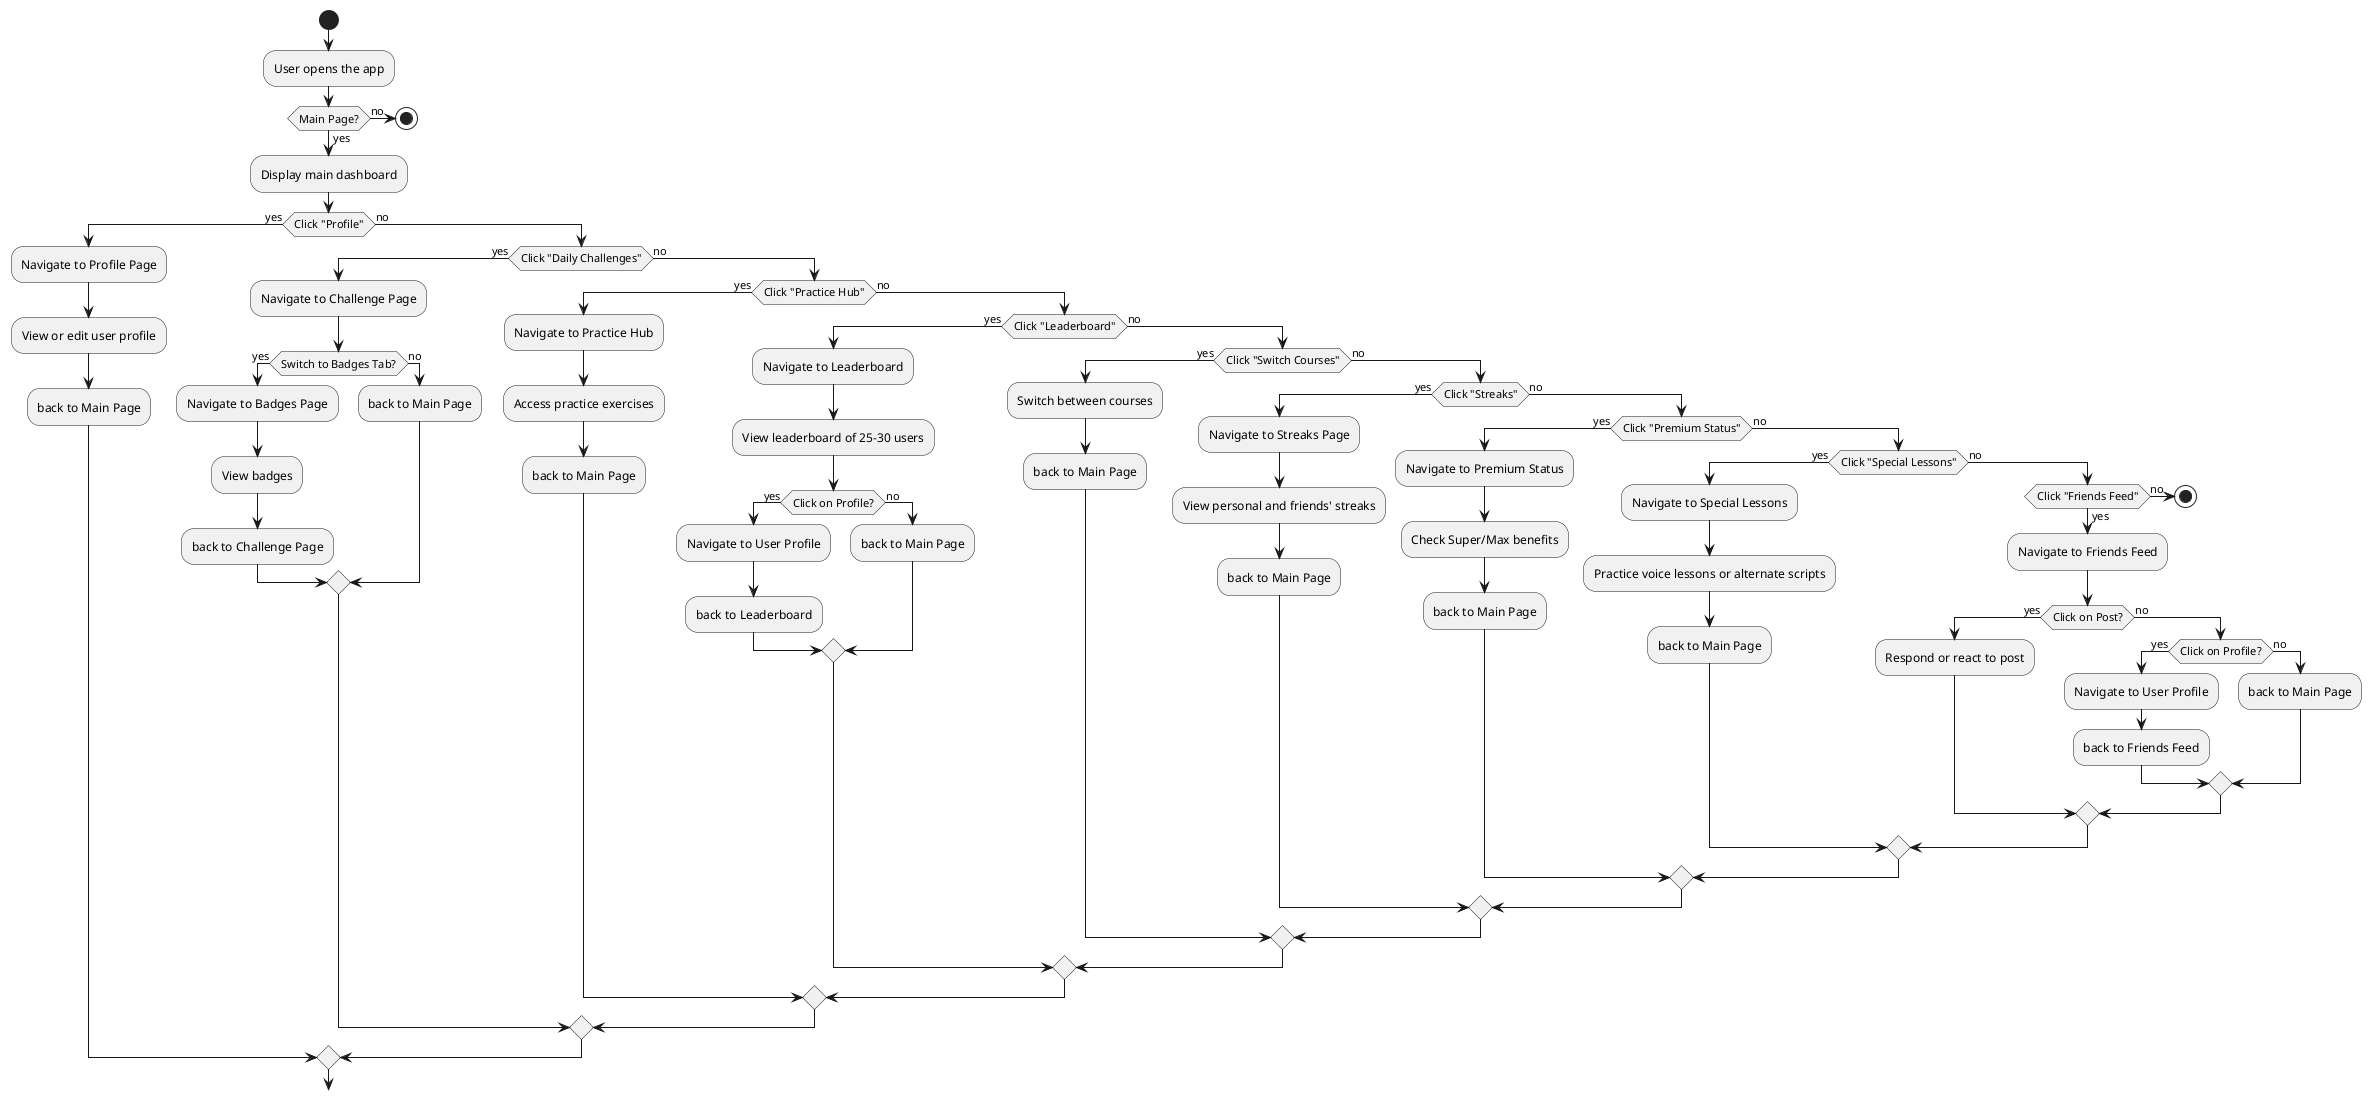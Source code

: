 @startuml

start

:User opens the app;

if (Main Page?) then (yes)
    :Display main dashboard;
    if (Click "Profile") then (yes)
        :Navigate to Profile Page;
        :View or edit user profile;
        :back to Main Page;
    else (no)
        if (Click "Daily Challenges") then (yes)
            :Navigate to Challenge Page;
            if (Switch to Badges Tab?) then (yes)
                :Navigate to Badges Page;
                :View badges;
                :back to Challenge Page;
            else (no)
                :back to Main Page;
            endif
        else (no)
            if (Click "Practice Hub") then (yes)
                :Navigate to Practice Hub;
                :Access practice exercises;
                :back to Main Page;
            else (no)
                if (Click "Leaderboard") then (yes)
                    :Navigate to Leaderboard;
                    :View leaderboard of 25-30 users;
                    if (Click on Profile?) then (yes)
                        :Navigate to User Profile;
                        :back to Leaderboard;
                    else (no)
                        :back to Main Page;
                    endif
                else (no)
                    if (Click "Switch Courses") then (yes)
                        :Switch between courses;
                        :back to Main Page;
                    else (no)
                        if (Click "Streaks") then (yes)
                            :Navigate to Streaks Page;
                            :View personal and friends' streaks;
                            :back to Main Page;
                        else (no)
                            if (Click "Premium Status") then (yes)
                                :Navigate to Premium Status;
                                :Check Super/Max benefits;
                                :back to Main Page;
                            else (no)
                                if (Click "Special Lessons") then (yes)
                                    :Navigate to Special Lessons;
                                    :Practice voice lessons or alternate scripts;
                                    :back to Main Page;
                                else (no)
                                    if (Click "Friends Feed") then (yes)
                                        :Navigate to Friends Feed;
                                        if (Click on Post?) then (yes)
                                            :Respond or react to post;
                                        else (no)
                                            if (Click on Profile?) then (yes)
                                                :Navigate to User Profile;
                                                :back to Friends Feed;
                                            else (no)
                                                :back to Main Page;
                                            endif
                                        endif
                                    else (no)
                                        stop
                                    endif
                                endif
                            endif
                        endif
                    endif
                endif
            endif
        endif
    endif
else (no)
    stop
endif

@enduml
